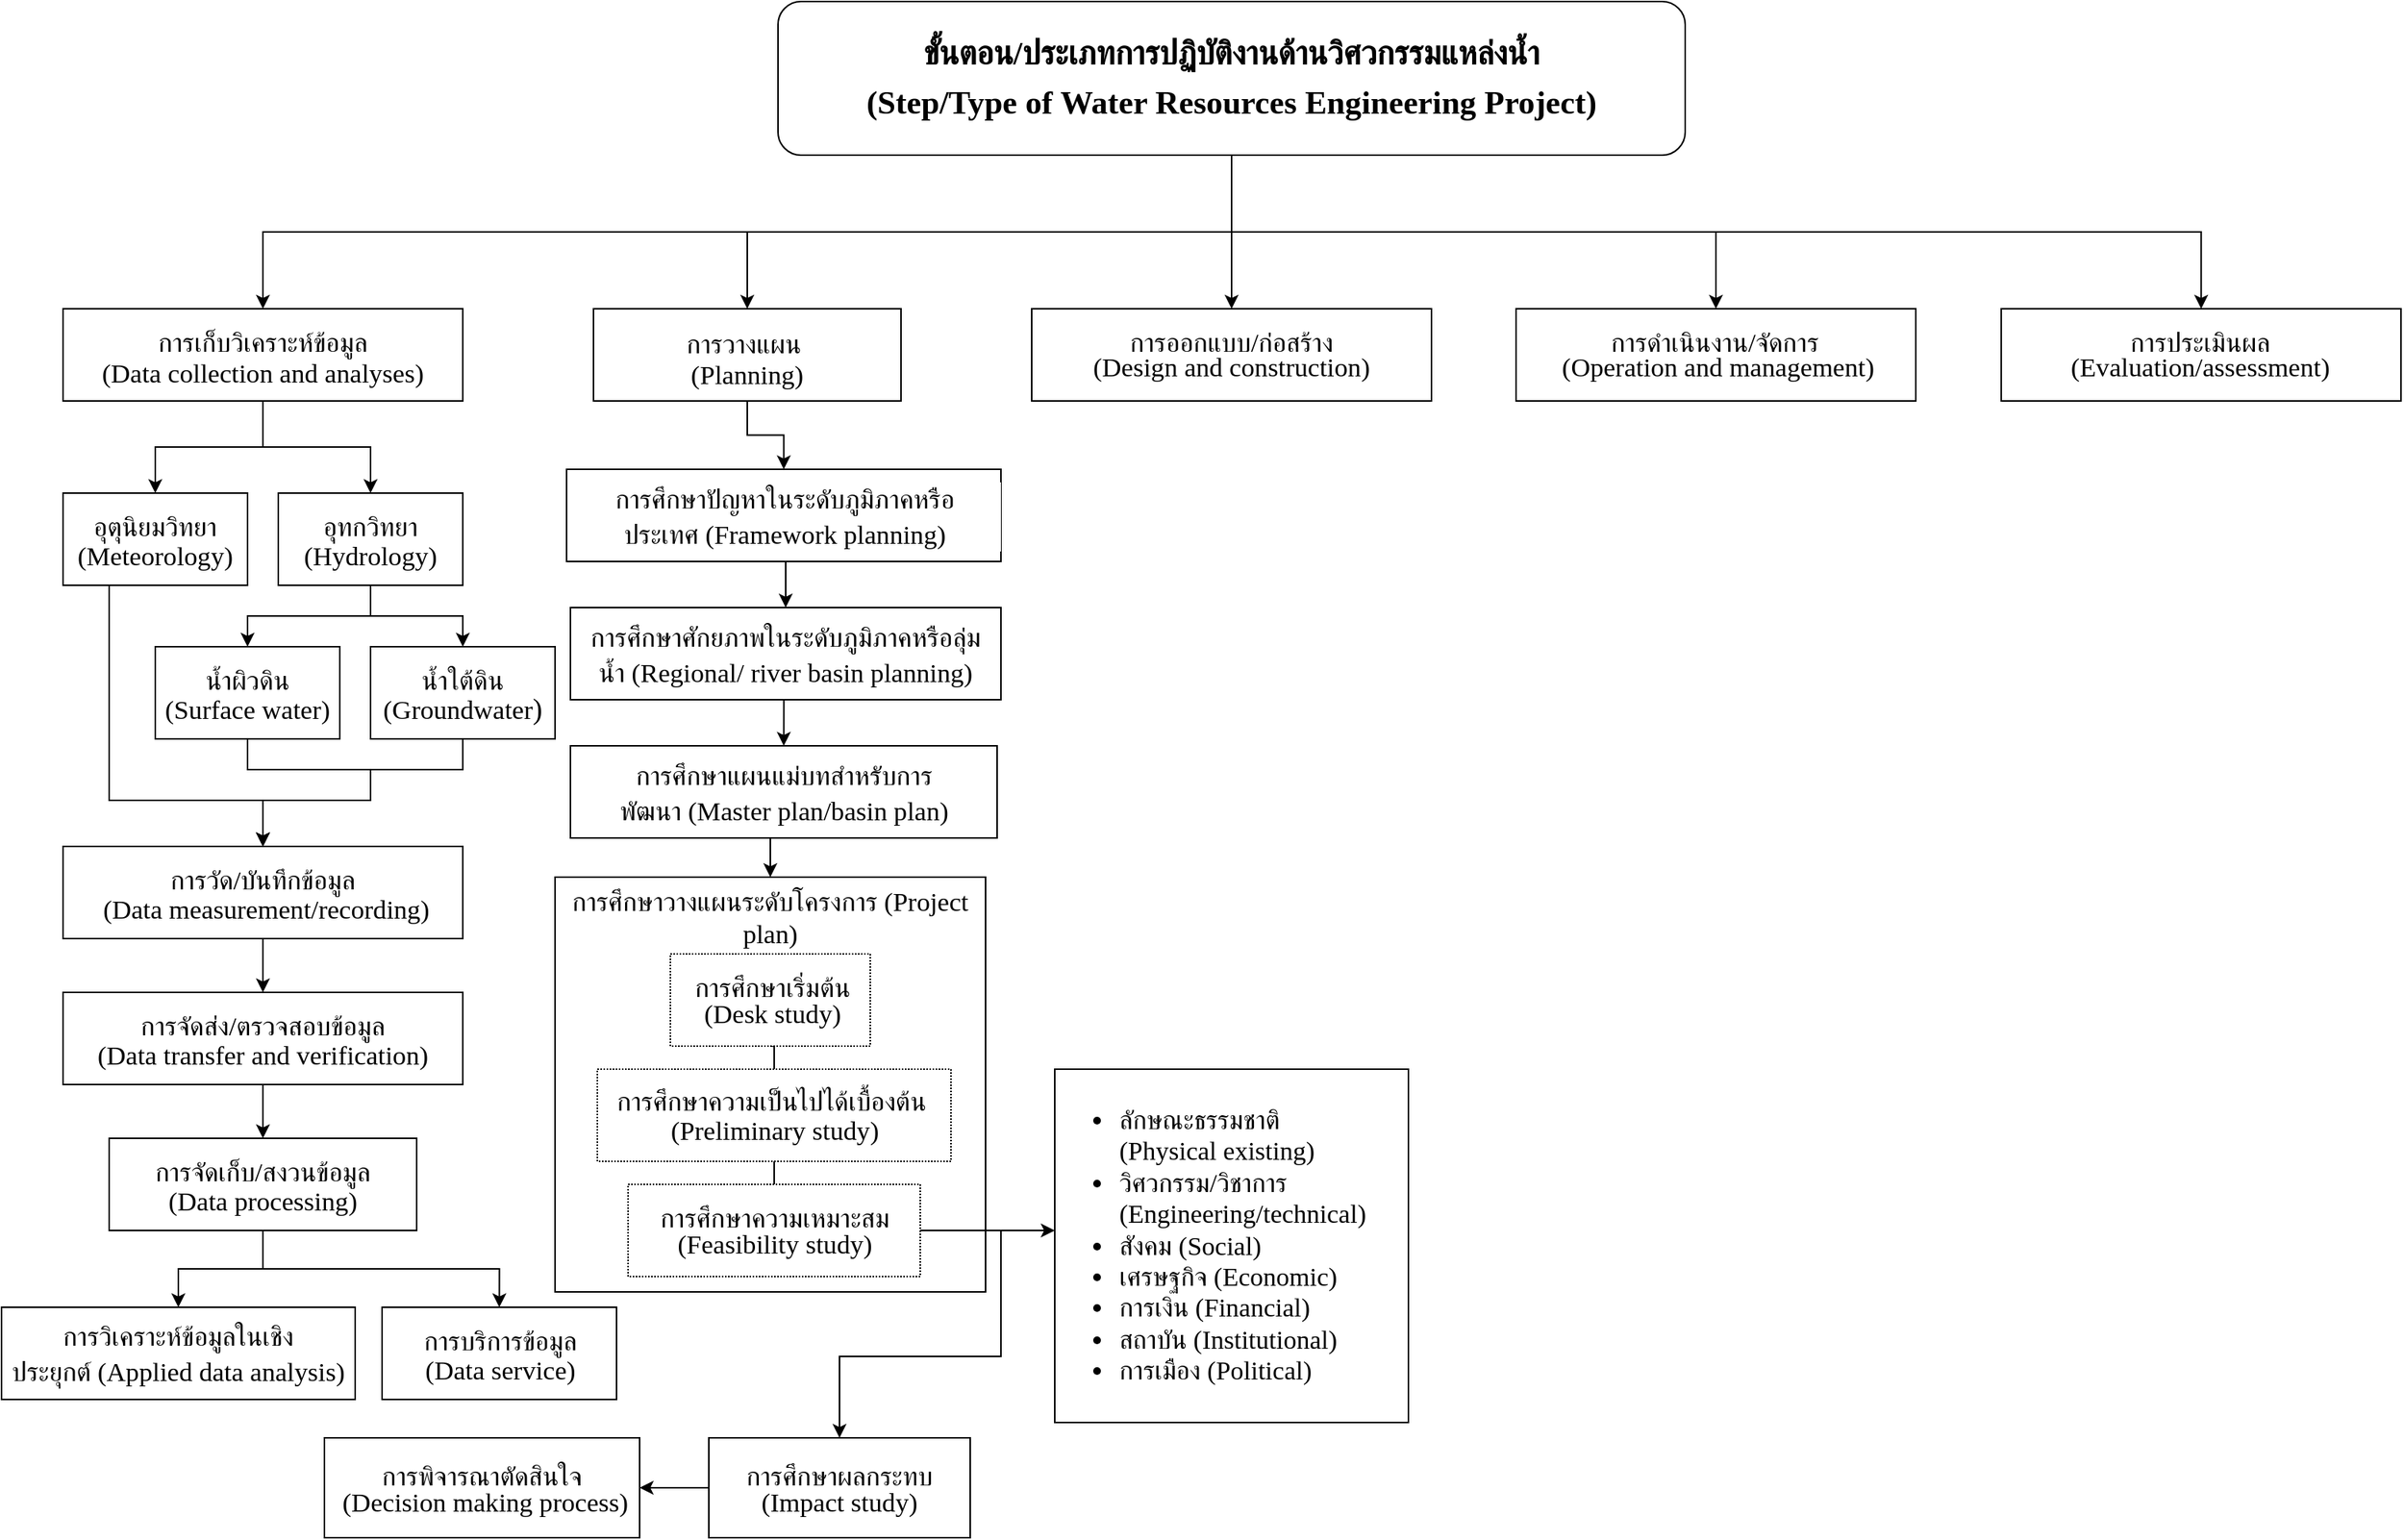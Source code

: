 <mxfile version="15.6.5" type="github">
  <diagram id="C5RBs43oDa-KdzZeNtuy" name="Page-1">
    <mxGraphModel dx="2178" dy="767" grid="1" gridSize="10" guides="1" tooltips="1" connect="1" arrows="1" fold="1" page="1" pageScale="1" pageWidth="827" pageHeight="1169" math="0" shadow="0">
      <root>
        <mxCell id="WIyWlLk6GJQsqaUBKTNV-0" />
        <mxCell id="WIyWlLk6GJQsqaUBKTNV-1" parent="WIyWlLk6GJQsqaUBKTNV-0" />
        <mxCell id="LF6EKqhV0Nr8-d3hsMDu-3" style="edgeStyle=orthogonalEdgeStyle;rounded=0;orthogonalLoop=1;jettySize=auto;html=1;exitX=0.5;exitY=1;exitDx=0;exitDy=0;entryX=0.5;entryY=0;entryDx=0;entryDy=0;fontFamily=Sarabun;fontSource=https%3A%2F%2Ffonts.googleapis.com%2Fcss%3Ffamily%3DSarabun;fontColor=default;strokeColor=default;labelBackgroundColor=default;" edge="1" parent="WIyWlLk6GJQsqaUBKTNV-1" source="WIyWlLk6GJQsqaUBKTNV-3" target="LF6EKqhV0Nr8-d3hsMDu-1">
          <mxGeometry relative="1" as="geometry" />
        </mxCell>
        <mxCell id="LF6EKqhV0Nr8-d3hsMDu-9" style="edgeStyle=orthogonalEdgeStyle;rounded=0;orthogonalLoop=1;jettySize=auto;html=1;exitX=0.5;exitY=1;exitDx=0;exitDy=0;entryX=0.5;entryY=0;entryDx=0;entryDy=0;labelBackgroundColor=default;fontFamily=Sarabun;fontSource=https%3A%2F%2Ffonts.googleapis.com%2Fcss%3Ffamily%3DSarabun;fontColor=default;strokeColor=default;" edge="1" parent="WIyWlLk6GJQsqaUBKTNV-1" source="WIyWlLk6GJQsqaUBKTNV-3" target="LF6EKqhV0Nr8-d3hsMDu-4">
          <mxGeometry relative="1" as="geometry" />
        </mxCell>
        <mxCell id="LF6EKqhV0Nr8-d3hsMDu-10" style="edgeStyle=orthogonalEdgeStyle;rounded=0;orthogonalLoop=1;jettySize=auto;html=1;exitX=0.5;exitY=1;exitDx=0;exitDy=0;labelBackgroundColor=default;fontFamily=Sarabun;fontSource=https%3A%2F%2Ffonts.googleapis.com%2Fcss%3Ffamily%3DSarabun;fontColor=default;strokeColor=default;" edge="1" parent="WIyWlLk6GJQsqaUBKTNV-1" source="WIyWlLk6GJQsqaUBKTNV-3" target="LF6EKqhV0Nr8-d3hsMDu-6">
          <mxGeometry relative="1" as="geometry" />
        </mxCell>
        <mxCell id="LF6EKqhV0Nr8-d3hsMDu-11" style="edgeStyle=orthogonalEdgeStyle;rounded=0;orthogonalLoop=1;jettySize=auto;html=1;exitX=0.5;exitY=1;exitDx=0;exitDy=0;entryX=0.5;entryY=0;entryDx=0;entryDy=0;labelBackgroundColor=default;fontFamily=Sarabun;fontSource=https%3A%2F%2Ffonts.googleapis.com%2Fcss%3Ffamily%3DSarabun;fontColor=default;strokeColor=default;" edge="1" parent="WIyWlLk6GJQsqaUBKTNV-1" source="WIyWlLk6GJQsqaUBKTNV-3" target="LF6EKqhV0Nr8-d3hsMDu-7">
          <mxGeometry relative="1" as="geometry" />
        </mxCell>
        <mxCell id="LF6EKqhV0Nr8-d3hsMDu-12" style="edgeStyle=orthogonalEdgeStyle;rounded=0;orthogonalLoop=1;jettySize=auto;html=1;exitX=0.5;exitY=1;exitDx=0;exitDy=0;labelBackgroundColor=default;fontFamily=Sarabun;fontSource=https%3A%2F%2Ffonts.googleapis.com%2Fcss%3Ffamily%3DSarabun;fontColor=default;strokeColor=default;" edge="1" parent="WIyWlLk6GJQsqaUBKTNV-1" source="WIyWlLk6GJQsqaUBKTNV-3" target="LF6EKqhV0Nr8-d3hsMDu-8">
          <mxGeometry relative="1" as="geometry" />
        </mxCell>
        <mxCell id="WIyWlLk6GJQsqaUBKTNV-3" value="&lt;p style=&quot;line-height: 1.5&quot;&gt;&lt;b&gt;&lt;font data-font-src=&quot;https://fonts.google.com/specimen/Sarabun?query=sarabun#standard-styles&quot;&gt;&lt;span lang=&quot;TH&quot; style=&quot;font-size: 16pt&quot;&gt;ขั้นตอน/ประเภทการปฏิบัติงานด้านวิศวกรรมแหล่งน้ำ&lt;/span&gt;&lt;span lang=&quot;EN-US&quot; style=&quot;font-size: 16pt&quot;&gt;&lt;br&gt;&lt;/span&gt;&lt;/font&gt;&lt;/b&gt;&lt;b&gt;&lt;font data-font-src=&quot;https://fonts.google.com/specimen/Sarabun?query=sarabun#standard-styles&quot;&gt;&lt;span lang=&quot;EN-US&quot; style=&quot;font-size: 16pt&quot;&gt;(Step/Type of Water Resources Engineering Project)&lt;/span&gt;&lt;/font&gt;&lt;/b&gt;&lt;/p&gt;&lt;span style=&quot;font-size: medium&quot;&gt;&lt;/span&gt;" style="rounded=1;whiteSpace=wrap;html=1;fontSize=12;glass=0;strokeWidth=1;shadow=0;fillColor=default;strokeColor=default;fontColor=default;fontFamily=Sarabun;fontSource=https%3A%2F%2Ffonts.googleapis.com%2Fcss%3Ffamily%3DSarabun;" parent="WIyWlLk6GJQsqaUBKTNV-1" vertex="1">
          <mxGeometry x="-295" y="40" width="590" height="100" as="geometry" />
        </mxCell>
        <mxCell id="LF6EKqhV0Nr8-d3hsMDu-22" style="edgeStyle=orthogonalEdgeStyle;rounded=0;orthogonalLoop=1;jettySize=auto;html=1;exitX=0.5;exitY=1;exitDx=0;exitDy=0;entryX=0.5;entryY=0;entryDx=0;entryDy=0;labelBackgroundColor=default;fontFamily=Sarabun;fontSource=https%3A%2F%2Ffonts.googleapis.com%2Fcss%3Ffamily%3DSarabun;fontColor=default;strokeColor=default;" edge="1" parent="WIyWlLk6GJQsqaUBKTNV-1" source="LF6EKqhV0Nr8-d3hsMDu-1" target="LF6EKqhV0Nr8-d3hsMDu-13">
          <mxGeometry relative="1" as="geometry" />
        </mxCell>
        <mxCell id="LF6EKqhV0Nr8-d3hsMDu-23" style="edgeStyle=orthogonalEdgeStyle;rounded=0;orthogonalLoop=1;jettySize=auto;html=1;exitX=0.5;exitY=1;exitDx=0;exitDy=0;entryX=0.5;entryY=0;entryDx=0;entryDy=0;labelBackgroundColor=default;fontFamily=Sarabun;fontSource=https%3A%2F%2Ffonts.googleapis.com%2Fcss%3Ffamily%3DSarabun;fontColor=default;strokeColor=default;" edge="1" parent="WIyWlLk6GJQsqaUBKTNV-1" source="LF6EKqhV0Nr8-d3hsMDu-1" target="LF6EKqhV0Nr8-d3hsMDu-21">
          <mxGeometry relative="1" as="geometry" />
        </mxCell>
        <mxCell id="LF6EKqhV0Nr8-d3hsMDu-1" value="&lt;p class=&quot;MsoNormal&quot; align=&quot;center&quot; style=&quot;margin: 0cm ; font-size: 14pt ; line-height: 1.3&quot;&gt;&lt;font face=&quot;Sarabun&quot; data-font-src=&quot;https://fonts.googleapis.com/css?family=Sarabun&quot;&gt;&lt;span&gt;&lt;span lang=&quot;TH&quot; style=&quot;font-size: 13pt&quot;&gt;การเก็บวิเคราะห์ข้อมูล&lt;/span&gt;&lt;/span&gt;&lt;span&gt;&lt;span lang=&quot;EN-US&quot; style=&quot;font-size: 13pt&quot;&gt;&lt;/span&gt;&lt;/span&gt;&lt;/font&gt;&lt;/p&gt;&lt;p class=&quot;MsoNormal&quot; align=&quot;center&quot; style=&quot;margin: 0cm ; font-size: 14pt ; line-height: 11pt&quot;&gt;&lt;span&gt;&lt;span lang=&quot;EN-US&quot; style=&quot;font-size: 13pt&quot;&gt;&lt;font face=&quot;Sarabun&quot; data-font-src=&quot;https://fonts.googleapis.com/css?family=Sarabun&quot;&gt;(Data collection and analyses)&lt;/font&gt;&lt;font face=&quot;Angsana New, serif&quot;&gt;&lt;/font&gt;&lt;/span&gt;&lt;/span&gt;&lt;/p&gt;" style="rounded=0;whiteSpace=wrap;html=1;fontFamily=TH Sarabun New;fontSource=https%3A%2F%2Ffonts.google.com%2Fspecimen%2FSarabun%3Fquery%3Dsarabun%23standard-styles;fontColor=default;strokeColor=default;fillColor=default;fontStyle=0;labelBackgroundColor=default;" vertex="1" parent="WIyWlLk6GJQsqaUBKTNV-1">
          <mxGeometry x="-760" y="240" width="260" height="60" as="geometry" />
        </mxCell>
        <mxCell id="LF6EKqhV0Nr8-d3hsMDu-43" style="edgeStyle=orthogonalEdgeStyle;rounded=0;orthogonalLoop=1;jettySize=auto;html=1;exitX=0.5;exitY=1;exitDx=0;exitDy=0;labelBackgroundColor=default;fontFamily=Sarabun;fontSource=https%3A%2F%2Ffonts.googleapis.com%2Fcss%3Ffamily%3DSarabun;fontSize=11;fontColor=default;strokeColor=default;" edge="1" parent="WIyWlLk6GJQsqaUBKTNV-1" source="LF6EKqhV0Nr8-d3hsMDu-4" target="LF6EKqhV0Nr8-d3hsMDu-40">
          <mxGeometry relative="1" as="geometry" />
        </mxCell>
        <mxCell id="LF6EKqhV0Nr8-d3hsMDu-4" value="&lt;p class=&quot;MsoNormal&quot; align=&quot;center&quot; style=&quot;margin: 0cm ; font-size: 14pt ; line-height: 1.4&quot;&gt;&lt;span&gt;&lt;span lang=&quot;TH&quot; style=&quot;font-size: 13pt&quot;&gt;การวางแผน&amp;nbsp;&lt;/span&gt;&lt;/span&gt;&lt;span&gt;&lt;span lang=&quot;EN-US&quot; style=&quot;font-size: 13pt&quot;&gt;&lt;/span&gt;&lt;/span&gt;&lt;/p&gt;&lt;p class=&quot;MsoNormal&quot; align=&quot;center&quot; style=&quot;margin: 0cm ; font-size: 14pt ; line-height: 11pt&quot;&gt;&lt;span&gt;&lt;span lang=&quot;EN-US&quot; style=&quot;font-size: 13pt&quot;&gt;(Planning)&lt;/span&gt;&lt;/span&gt;&lt;/p&gt;" style="rounded=0;whiteSpace=wrap;html=1;fontFamily=Sarabun;fontSource=https%3A%2F%2Ffonts.googleapis.com%2Fcss%3Ffamily%3DSarabun;fontColor=default;strokeColor=default;fillColor=default;fontStyle=0;labelBackgroundColor=default;" vertex="1" parent="WIyWlLk6GJQsqaUBKTNV-1">
          <mxGeometry x="-415" y="240" width="200" height="60" as="geometry" />
        </mxCell>
        <mxCell id="LF6EKqhV0Nr8-d3hsMDu-6" value="&lt;p class=&quot;MsoNormal&quot; align=&quot;center&quot; style=&quot;margin: 0cm; font-size: 14pt; line-height: 11pt;&quot;&gt;&lt;span&gt;&lt;span lang=&quot;TH&quot; style=&quot;font-size: 13pt;&quot;&gt;การออกแบบ/ก่อสร้าง&lt;/span&gt;&lt;/span&gt;&lt;span&gt;&lt;span lang=&quot;EN-US&quot; style=&quot;font-size: 13pt;&quot;&gt;&lt;/span&gt;&lt;/span&gt;&lt;/p&gt;&lt;p class=&quot;MsoNormal&quot; align=&quot;center&quot; style=&quot;margin: 0cm; font-size: 14pt; line-height: 11pt;&quot;&gt;&lt;span&gt;&lt;span lang=&quot;EN-US&quot; style=&quot;font-size: 13pt;&quot;&gt;(Design and construction)&lt;/span&gt;&lt;/span&gt;&lt;span&gt;&lt;span lang=&quot;EN-US&quot; style=&quot;font-size: 13pt&quot;&gt;&lt;/span&gt;&lt;/span&gt;&lt;/p&gt;" style="rounded=0;whiteSpace=wrap;html=1;fontFamily=Sarabun;fontSource=https%3A%2F%2Ffonts.googleapis.com%2Fcss%3Ffamily%3DSarabun;fontColor=default;strokeColor=default;fillColor=default;fontStyle=0;labelBackgroundColor=default;" vertex="1" parent="WIyWlLk6GJQsqaUBKTNV-1">
          <mxGeometry x="-130" y="240" width="260" height="60" as="geometry" />
        </mxCell>
        <mxCell id="LF6EKqhV0Nr8-d3hsMDu-7" value="&lt;p class=&quot;MsoNormal&quot; align=&quot;center&quot; style=&quot;margin: 0cm -9.3pt 0.0pt -7.1pt ; font-size: 14pt ; line-height: 11pt&quot;&gt;&lt;span&gt;&lt;span lang=&quot;TH&quot; style=&quot;font-size: 13pt&quot;&gt;การดำเนินงาน/จัดการ&amp;nbsp;&lt;/span&gt;&lt;/span&gt;&lt;/p&gt;&lt;p class=&quot;MsoNormal&quot; align=&quot;center&quot; style=&quot;margin: 0cm -9.3pt 0.0pt -7.1pt ; font-size: 14pt ; line-height: 11pt&quot;&gt;&lt;span&gt;&lt;span lang=&quot;EN-US&quot; style=&quot;font-size: 13pt&quot;&gt;(Operation and&lt;/span&gt;&lt;/span&gt;&lt;span&gt;&lt;span lang=&quot;EN-US&quot; style=&quot;font-size: 13pt&quot;&gt;&amp;nbsp;&lt;/span&gt;&lt;/span&gt;&lt;span&gt;&lt;span lang=&quot;EN-US&quot; style=&quot;font-size: 13pt&quot;&gt;management)&lt;/span&gt;&lt;/span&gt;&lt;/p&gt;" style="rounded=0;whiteSpace=wrap;html=1;fontFamily=Sarabun;fontSource=https%3A%2F%2Ffonts.googleapis.com%2Fcss%3Ffamily%3DSarabun;fontColor=default;strokeColor=default;fillColor=default;fontStyle=0;labelBackgroundColor=default;" vertex="1" parent="WIyWlLk6GJQsqaUBKTNV-1">
          <mxGeometry x="185" y="240" width="260" height="60" as="geometry" />
        </mxCell>
        <mxCell id="LF6EKqhV0Nr8-d3hsMDu-8" value="&lt;p class=&quot;MsoNormal&quot; align=&quot;center&quot; style=&quot;margin: 0cm -5.65pt 0.0pt -7.1pt ; font-size: 14pt ; line-height: 11pt&quot;&gt;&lt;span&gt;&lt;span lang=&quot;TH&quot; style=&quot;font-size: 13pt&quot;&gt;การประเมินผล&lt;/span&gt;&lt;/span&gt;&lt;/p&gt;&lt;p class=&quot;MsoNormal&quot; align=&quot;center&quot; style=&quot;margin: 0cm -5.65pt 0.0pt -7.1pt ; font-size: 14pt ; line-height: 11pt&quot;&gt;&lt;span&gt;&lt;span lang=&quot;EN-US&quot; style=&quot;font-size: 13pt&quot;&gt;(Evaluation/assessment)&lt;/span&gt;&lt;/span&gt;&lt;/p&gt;" style="rounded=0;whiteSpace=wrap;html=1;fontFamily=Sarabun;fontSource=https%3A%2F%2Ffonts.googleapis.com%2Fcss%3Ffamily%3DSarabun;fontColor=default;strokeColor=default;fillColor=default;fontStyle=0;labelBackgroundColor=default;" vertex="1" parent="WIyWlLk6GJQsqaUBKTNV-1">
          <mxGeometry x="500.56" y="240" width="260" height="60" as="geometry" />
        </mxCell>
        <mxCell id="LF6EKqhV0Nr8-d3hsMDu-29" style="edgeStyle=orthogonalEdgeStyle;rounded=0;orthogonalLoop=1;jettySize=auto;html=1;exitX=0.5;exitY=1;exitDx=0;exitDy=0;entryX=0.5;entryY=0;entryDx=0;entryDy=0;labelBackgroundColor=default;fontFamily=Sarabun;fontSource=https%3A%2F%2Ffonts.googleapis.com%2Fcss%3Ffamily%3DSarabun;fontColor=default;strokeColor=default;" edge="1" parent="WIyWlLk6GJQsqaUBKTNV-1" source="LF6EKqhV0Nr8-d3hsMDu-13" target="LF6EKqhV0Nr8-d3hsMDu-18">
          <mxGeometry relative="1" as="geometry">
            <Array as="points">
              <mxPoint x="-730" y="420" />
              <mxPoint x="-730" y="560" />
              <mxPoint x="-630" y="560" />
            </Array>
          </mxGeometry>
        </mxCell>
        <mxCell id="LF6EKqhV0Nr8-d3hsMDu-13" value="&lt;p class=&quot;MsoNormal&quot; align=&quot;center&quot; style=&quot;margin: 0cm ; font-size: 14pt ; font-style: normal ; letter-spacing: normal ; text-indent: 0px ; text-transform: none ; word-spacing: 0px ; text-decoration: none ; text-align: center ; line-height: 1.2&quot;&gt;&lt;span lang=&quot;TH&quot; style=&quot;font-size: 13pt&quot;&gt;อุตุนิยมวิทยา&lt;/span&gt;&lt;/p&gt;&lt;p class=&quot;MsoNormal&quot; align=&quot;center&quot; style=&quot;margin: 0cm ; font-size: 14pt ; font-style: normal ; letter-spacing: normal ; text-indent: 0px ; text-transform: none ; word-spacing: 0px ; text-decoration: none ; text-align: center ; line-height: 11pt&quot;&gt;&lt;span lang=&quot;EN-US&quot; style=&quot;font-size: 13pt&quot;&gt;(Meteorology)&lt;/span&gt;&lt;/p&gt;" style="rounded=0;html=1;labelBackgroundColor=default;fontFamily=Sarabun;fontSource=https%3A%2F%2Ffonts.googleapis.com%2Fcss%3Ffamily%3DSarabun;fontColor=default;strokeColor=default;fillColor=default;fontStyle=0;whiteSpace=wrap;" vertex="1" parent="WIyWlLk6GJQsqaUBKTNV-1">
          <mxGeometry x="-760" y="360" width="120" height="60" as="geometry" />
        </mxCell>
        <mxCell id="LF6EKqhV0Nr8-d3hsMDu-14" value="&lt;p class=&quot;MsoNormal&quot; align=&quot;center&quot; style=&quot;margin: 0cm ; font-size: 14pt ; line-height: 1.2&quot;&gt;&lt;span lang=&quot;TH&quot; style=&quot;font-size: 13pt&quot;&gt;การบริการข้อมูล&lt;/span&gt;&lt;span lang=&quot;EN-US&quot; style=&quot;font-size: 13pt&quot;&gt;&lt;/span&gt;&lt;/p&gt;&lt;p class=&quot;MsoNormal&quot; align=&quot;center&quot; style=&quot;margin: 0cm ; font-size: 14pt ; line-height: 12pt&quot;&gt;&lt;span lang=&quot;TH&quot; style=&quot;font-size: 13pt&quot;&gt;(Data service)&lt;/span&gt;&lt;/p&gt;" style="rounded=0;whiteSpace=wrap;html=1;labelBackgroundColor=default;fontFamily=Sarabun;fontSource=https%3A%2F%2Ffonts.googleapis.com%2Fcss%3Ffamily%3DSarabun;fontColor=default;strokeColor=default;fillColor=default;fontStyle=0" vertex="1" parent="WIyWlLk6GJQsqaUBKTNV-1">
          <mxGeometry x="-552.5" y="890" width="152.5" height="60" as="geometry" />
        </mxCell>
        <mxCell id="LF6EKqhV0Nr8-d3hsMDu-15" value="&lt;p class=&quot;MsoNormal&quot; align=&quot;center&quot; style=&quot;margin: 0cm ; font-size: 14pt ; line-height: 1.2&quot;&gt;&lt;span lang=&quot;TH&quot; style=&quot;font-size: 13pt&quot;&gt;การวิเคราะห์ข้อมูลในเชิงประยุกต์&amp;nbsp;&lt;/span&gt;&lt;span style=&quot;font-size: 13pt&quot;&gt;(Applied data analysis)&lt;/span&gt;&lt;/p&gt;" style="rounded=0;whiteSpace=wrap;html=1;labelBackgroundColor=default;fontFamily=Sarabun;fontSource=https%3A%2F%2Ffonts.googleapis.com%2Fcss%3Ffamily%3DSarabun;fontColor=default;strokeColor=default;fillColor=default;fontStyle=0;spacing=2;" vertex="1" parent="WIyWlLk6GJQsqaUBKTNV-1">
          <mxGeometry x="-800" y="890" width="230" height="60" as="geometry" />
        </mxCell>
        <mxCell id="LF6EKqhV0Nr8-d3hsMDu-33" style="edgeStyle=orthogonalEdgeStyle;rounded=0;orthogonalLoop=1;jettySize=auto;html=1;exitX=0.5;exitY=1;exitDx=0;exitDy=0;entryX=0.5;entryY=0;entryDx=0;entryDy=0;labelBackgroundColor=default;fontFamily=Sarabun;fontSource=https%3A%2F%2Ffonts.googleapis.com%2Fcss%3Ffamily%3DSarabun;fontColor=default;strokeColor=default;" edge="1" parent="WIyWlLk6GJQsqaUBKTNV-1" source="LF6EKqhV0Nr8-d3hsMDu-16" target="LF6EKqhV0Nr8-d3hsMDu-15">
          <mxGeometry relative="1" as="geometry" />
        </mxCell>
        <mxCell id="LF6EKqhV0Nr8-d3hsMDu-34" style="edgeStyle=orthogonalEdgeStyle;rounded=0;orthogonalLoop=1;jettySize=auto;html=1;exitX=0.5;exitY=1;exitDx=0;exitDy=0;entryX=0.5;entryY=0;entryDx=0;entryDy=0;labelBackgroundColor=default;fontFamily=Sarabun;fontSource=https%3A%2F%2Ffonts.googleapis.com%2Fcss%3Ffamily%3DSarabun;fontColor=default;strokeColor=default;" edge="1" parent="WIyWlLk6GJQsqaUBKTNV-1" source="LF6EKqhV0Nr8-d3hsMDu-16" target="LF6EKqhV0Nr8-d3hsMDu-14">
          <mxGeometry relative="1" as="geometry" />
        </mxCell>
        <mxCell id="LF6EKqhV0Nr8-d3hsMDu-16" value="&lt;p class=&quot;MsoNormal&quot; align=&quot;center&quot; style=&quot;margin: 0cm ; font-size: 14pt ; line-height: 1.2&quot;&gt;&lt;span lang=&quot;TH&quot; style=&quot;font-size: 13pt&quot;&gt;การจัดเก็บ/สงวนข้อมูล&lt;/span&gt;&lt;/p&gt;&lt;p class=&quot;MsoNormal&quot; align=&quot;center&quot; style=&quot;margin: 0cm ; font-size: 14pt ; line-height: 12pt&quot;&gt;&lt;span lang=&quot;EN-US&quot; style=&quot;font-size: 13pt&quot;&gt;(Data processing)&lt;/span&gt;&lt;/p&gt;" style="rounded=0;whiteSpace=wrap;html=1;labelBackgroundColor=default;fontFamily=Sarabun;fontSource=https%3A%2F%2Ffonts.googleapis.com%2Fcss%3Ffamily%3DSarabun;fontColor=default;strokeColor=default;fillColor=default;fontStyle=0" vertex="1" parent="WIyWlLk6GJQsqaUBKTNV-1">
          <mxGeometry x="-730" y="780" width="200" height="60" as="geometry" />
        </mxCell>
        <mxCell id="LF6EKqhV0Nr8-d3hsMDu-32" style="edgeStyle=orthogonalEdgeStyle;rounded=0;orthogonalLoop=1;jettySize=auto;html=1;exitX=0.5;exitY=1;exitDx=0;exitDy=0;entryX=0.5;entryY=0;entryDx=0;entryDy=0;labelBackgroundColor=default;fontFamily=Sarabun;fontSource=https%3A%2F%2Ffonts.googleapis.com%2Fcss%3Ffamily%3DSarabun;fontColor=default;strokeColor=default;" edge="1" parent="WIyWlLk6GJQsqaUBKTNV-1" source="LF6EKqhV0Nr8-d3hsMDu-17" target="LF6EKqhV0Nr8-d3hsMDu-16">
          <mxGeometry relative="1" as="geometry" />
        </mxCell>
        <mxCell id="LF6EKqhV0Nr8-d3hsMDu-17" value="&lt;p class=&quot;MsoNormal&quot; align=&quot;center&quot; style=&quot;margin: 0cm ; font-size: 14pt ; line-height: 1.2&quot;&gt;&lt;span lang=&quot;TH&quot; style=&quot;font-size: 13pt&quot;&gt;การจัดส่ง/ตรวจสอบข้อมูล&lt;/span&gt;&lt;/p&gt;&lt;p class=&quot;MsoNormal&quot; align=&quot;center&quot; style=&quot;margin: 0cm ; font-size: 14pt ; line-height: 12pt&quot;&gt;&lt;span lang=&quot;EN-US&quot; style=&quot;font-size: 13pt&quot;&gt;(Data transfer and verification)&lt;/span&gt;&lt;/p&gt;" style="rounded=0;whiteSpace=wrap;html=1;labelBackgroundColor=default;fontFamily=Sarabun;fontSource=https%3A%2F%2Ffonts.googleapis.com%2Fcss%3Ffamily%3DSarabun;fontColor=default;strokeColor=default;fillColor=default;fontStyle=0" vertex="1" parent="WIyWlLk6GJQsqaUBKTNV-1">
          <mxGeometry x="-760" y="685" width="260" height="60" as="geometry" />
        </mxCell>
        <mxCell id="LF6EKqhV0Nr8-d3hsMDu-31" style="edgeStyle=orthogonalEdgeStyle;rounded=0;orthogonalLoop=1;jettySize=auto;html=1;exitX=0.5;exitY=1;exitDx=0;exitDy=0;labelBackgroundColor=default;fontFamily=Sarabun;fontSource=https%3A%2F%2Ffonts.googleapis.com%2Fcss%3Ffamily%3DSarabun;fontColor=default;strokeColor=default;" edge="1" parent="WIyWlLk6GJQsqaUBKTNV-1" source="LF6EKqhV0Nr8-d3hsMDu-18" target="LF6EKqhV0Nr8-d3hsMDu-17">
          <mxGeometry relative="1" as="geometry" />
        </mxCell>
        <mxCell id="LF6EKqhV0Nr8-d3hsMDu-18" value="&lt;p class=&quot;MsoNormal&quot; align=&quot;center&quot; style=&quot;margin: 0cm ; font-size: 14pt ; line-height: 1.2&quot;&gt;&lt;span lang=&quot;TH&quot; style=&quot;font-size: 13pt&quot;&gt;การวัด/บันทึกข้อมูล&lt;/span&gt;&lt;/p&gt;&lt;p class=&quot;MsoNormal&quot; align=&quot;center&quot; style=&quot;margin: 0cm ; font-size: 14pt ; line-height: 12pt&quot;&gt;&lt;span lang=&quot;EN-US&quot; style=&quot;font-size: 13pt&quot;&gt;&amp;nbsp;(Data measurement/recording)&lt;/span&gt;&lt;/p&gt;" style="rounded=0;whiteSpace=wrap;html=1;labelBackgroundColor=default;fontFamily=Sarabun;fontSource=https%3A%2F%2Ffonts.googleapis.com%2Fcss%3Ffamily%3DSarabun;fontColor=default;strokeColor=default;fillColor=default;fontStyle=0" vertex="1" parent="WIyWlLk6GJQsqaUBKTNV-1">
          <mxGeometry x="-760" y="590" width="260" height="60" as="geometry" />
        </mxCell>
        <mxCell id="LF6EKqhV0Nr8-d3hsMDu-30" style="edgeStyle=orthogonalEdgeStyle;rounded=0;orthogonalLoop=1;jettySize=auto;html=1;exitX=0.5;exitY=1;exitDx=0;exitDy=0;entryX=0.5;entryY=0;entryDx=0;entryDy=0;labelBackgroundColor=default;fontFamily=Sarabun;fontSource=https%3A%2F%2Ffonts.googleapis.com%2Fcss%3Ffamily%3DSarabun;fontColor=default;strokeColor=default;" edge="1" parent="WIyWlLk6GJQsqaUBKTNV-1" source="LF6EKqhV0Nr8-d3hsMDu-19" target="LF6EKqhV0Nr8-d3hsMDu-18">
          <mxGeometry relative="1" as="geometry">
            <Array as="points">
              <mxPoint x="-500" y="540" />
              <mxPoint x="-560" y="540" />
              <mxPoint x="-560" y="560" />
              <mxPoint x="-630" y="560" />
            </Array>
          </mxGeometry>
        </mxCell>
        <mxCell id="LF6EKqhV0Nr8-d3hsMDu-19" value="&lt;p class=&quot;MsoNormal&quot; align=&quot;center&quot; style=&quot;margin: 0cm ; font-size: 14pt ; line-height: 1.2&quot;&gt;&lt;span lang=&quot;TH&quot; style=&quot;font-size: 13pt&quot;&gt;น้ำใต้ดิน&lt;/span&gt;&lt;/p&gt;&lt;p class=&quot;MsoNormal&quot; align=&quot;center&quot; style=&quot;margin: 0cm ; font-size: 14pt ; line-height: 12pt&quot;&gt;&lt;span lang=&quot;EN-US&quot; style=&quot;font-size: 13pt&quot;&gt;(Groundwater&lt;/span&gt;&lt;span lang=&quot;EN-US&quot;&gt;)&lt;/span&gt;&lt;/p&gt;" style="rounded=0;whiteSpace=wrap;html=1;labelBackgroundColor=default;fontFamily=Sarabun;fontSource=https%3A%2F%2Ffonts.googleapis.com%2Fcss%3Ffamily%3DSarabun;fontColor=default;strokeColor=default;fillColor=default;fontStyle=0" vertex="1" parent="WIyWlLk6GJQsqaUBKTNV-1">
          <mxGeometry x="-560" y="460" width="120" height="60" as="geometry" />
        </mxCell>
        <mxCell id="LF6EKqhV0Nr8-d3hsMDu-26" style="edgeStyle=orthogonalEdgeStyle;rounded=0;orthogonalLoop=1;jettySize=auto;html=1;exitX=0.5;exitY=1;exitDx=0;exitDy=0;entryX=0.5;entryY=0;entryDx=0;entryDy=0;labelBackgroundColor=default;fontFamily=Sarabun;fontSource=https%3A%2F%2Ffonts.googleapis.com%2Fcss%3Ffamily%3DSarabun;fontColor=default;strokeColor=default;" edge="1" parent="WIyWlLk6GJQsqaUBKTNV-1" source="LF6EKqhV0Nr8-d3hsMDu-20" target="LF6EKqhV0Nr8-d3hsMDu-18">
          <mxGeometry relative="1" as="geometry">
            <Array as="points">
              <mxPoint x="-640" y="540" />
              <mxPoint x="-560" y="540" />
              <mxPoint x="-560" y="560" />
              <mxPoint x="-630" y="560" />
            </Array>
          </mxGeometry>
        </mxCell>
        <mxCell id="LF6EKqhV0Nr8-d3hsMDu-20" value="&lt;p class=&quot;MsoNormal&quot; align=&quot;center&quot; style=&quot;margin: 0cm ; font-size: 14pt ; line-height: 1.2&quot;&gt;&lt;span lang=&quot;TH&quot; style=&quot;font-size: 13pt&quot;&gt;น้ำผิวดิน&lt;/span&gt;&lt;/p&gt;&lt;p class=&quot;MsoNormal&quot; align=&quot;center&quot; style=&quot;margin: 0cm ; font-size: 14pt ; line-height: 12pt&quot;&gt;&lt;span lang=&quot;TH&quot; style=&quot;font-size: 13pt&quot;&gt;(&lt;/span&gt;&lt;span lang=&quot;EN-US&quot; style=&quot;font-size: 13pt&quot;&gt;Surface water)&lt;/span&gt;&lt;/p&gt;" style="rounded=0;whiteSpace=wrap;html=1;labelBackgroundColor=default;fontFamily=Sarabun;fontSource=https%3A%2F%2Ffonts.googleapis.com%2Fcss%3Ffamily%3DSarabun;fontColor=default;strokeColor=default;fillColor=default;fontStyle=0" vertex="1" parent="WIyWlLk6GJQsqaUBKTNV-1">
          <mxGeometry x="-700" y="460" width="120" height="60" as="geometry" />
        </mxCell>
        <mxCell id="LF6EKqhV0Nr8-d3hsMDu-24" style="edgeStyle=orthogonalEdgeStyle;rounded=0;orthogonalLoop=1;jettySize=auto;html=1;exitX=0.5;exitY=1;exitDx=0;exitDy=0;entryX=0.5;entryY=0;entryDx=0;entryDy=0;labelBackgroundColor=default;fontFamily=Sarabun;fontSource=https%3A%2F%2Ffonts.googleapis.com%2Fcss%3Ffamily%3DSarabun;fontColor=default;strokeColor=default;" edge="1" parent="WIyWlLk6GJQsqaUBKTNV-1" source="LF6EKqhV0Nr8-d3hsMDu-21" target="LF6EKqhV0Nr8-d3hsMDu-19">
          <mxGeometry relative="1" as="geometry" />
        </mxCell>
        <mxCell id="LF6EKqhV0Nr8-d3hsMDu-25" style="edgeStyle=orthogonalEdgeStyle;rounded=0;orthogonalLoop=1;jettySize=auto;html=1;exitX=0.5;exitY=1;exitDx=0;exitDy=0;entryX=0.5;entryY=0;entryDx=0;entryDy=0;labelBackgroundColor=default;fontFamily=Sarabun;fontSource=https%3A%2F%2Ffonts.googleapis.com%2Fcss%3Ffamily%3DSarabun;fontColor=default;strokeColor=default;" edge="1" parent="WIyWlLk6GJQsqaUBKTNV-1" source="LF6EKqhV0Nr8-d3hsMDu-21" target="LF6EKqhV0Nr8-d3hsMDu-20">
          <mxGeometry relative="1" as="geometry" />
        </mxCell>
        <mxCell id="LF6EKqhV0Nr8-d3hsMDu-21" value="&lt;p class=&quot;MsoNormal&quot; align=&quot;center&quot; style=&quot;margin: 0cm ; font-size: 14pt ; line-height: 1.2&quot;&gt;&lt;span lang=&quot;TH&quot; style=&quot;font-size: 13pt&quot;&gt;อุทกวิทยา&lt;/span&gt;&lt;/p&gt;&lt;p class=&quot;MsoNormal&quot; align=&quot;center&quot; style=&quot;margin: 0cm ; font-size: 14pt ; line-height: 11pt&quot;&gt;&lt;span lang=&quot;EN-US&quot; style=&quot;font-size: 13pt&quot;&gt;(Hydrology)&lt;/span&gt;&lt;/p&gt;" style="rounded=0;whiteSpace=wrap;html=1;labelBackgroundColor=default;fontFamily=Sarabun;fontSource=https%3A%2F%2Ffonts.googleapis.com%2Fcss%3Ffamily%3DSarabun;fontColor=default;strokeColor=default;fillColor=default;fontStyle=0" vertex="1" parent="WIyWlLk6GJQsqaUBKTNV-1">
          <mxGeometry x="-620" y="360" width="120" height="60" as="geometry" />
        </mxCell>
        <mxCell id="LF6EKqhV0Nr8-d3hsMDu-37" value="&lt;span lang=&quot;TH&quot; style=&quot;font-size: 13pt;&quot;&gt;การศึกษาวางแผนระดับโครงการ&amp;nbsp;&lt;/span&gt;&lt;span lang=&quot;EN-US&quot; style=&quot;font-size: 13pt;&quot;&gt;(Project plan)&lt;/span&gt;&lt;span style=&quot;font-size: medium&quot;&gt;&lt;/span&gt;" style="rounded=0;whiteSpace=wrap;html=1;labelBackgroundColor=default;fontFamily=Sarabun;fontSource=https%3A%2F%2Ffonts.googleapis.com%2Fcss%3Ffamily%3DSarabun;fontColor=default;strokeColor=default;fillColor=default;fontStyle=0;verticalAlign=top;" vertex="1" parent="WIyWlLk6GJQsqaUBKTNV-1">
          <mxGeometry x="-440" y="610" width="280" height="270" as="geometry" />
        </mxCell>
        <mxCell id="LF6EKqhV0Nr8-d3hsMDu-46" style="edgeStyle=orthogonalEdgeStyle;rounded=0;orthogonalLoop=1;jettySize=auto;html=1;exitX=0.5;exitY=1;exitDx=0;exitDy=0;entryX=0.5;entryY=0;entryDx=0;entryDy=0;labelBackgroundColor=default;fontFamily=Sarabun;fontSource=https%3A%2F%2Ffonts.googleapis.com%2Fcss%3Ffamily%3DSarabun;fontSize=11;fontColor=default;strokeColor=default;" edge="1" parent="WIyWlLk6GJQsqaUBKTNV-1" source="LF6EKqhV0Nr8-d3hsMDu-38" target="LF6EKqhV0Nr8-d3hsMDu-37">
          <mxGeometry relative="1" as="geometry" />
        </mxCell>
        <mxCell id="LF6EKqhV0Nr8-d3hsMDu-38" value="&lt;p class=&quot;MsoNormal&quot; align=&quot;center&quot; style=&quot;margin: 0cm ; font-size: 14pt ; line-height: 1.2&quot;&gt;&lt;span lang=&quot;TH&quot; style=&quot;font-size: 13pt&quot;&gt;การศึกษาแผนแม่บทสำหรับการพัฒนา&lt;/span&gt;&lt;span lang=&quot;EN-US&quot; style=&quot;font-size: 13pt&quot;&gt;&amp;nbsp;(Master plan/basin plan)&lt;/span&gt;&lt;/p&gt;" style="rounded=0;whiteSpace=wrap;html=1;labelBackgroundColor=default;fontFamily=Sarabun;fontSource=https%3A%2F%2Ffonts.googleapis.com%2Fcss%3Ffamily%3DSarabun;fontColor=default;strokeColor=default;fillColor=default;fontStyle=0" vertex="1" parent="WIyWlLk6GJQsqaUBKTNV-1">
          <mxGeometry x="-430" y="524.5" width="277.5" height="60" as="geometry" />
        </mxCell>
        <mxCell id="LF6EKqhV0Nr8-d3hsMDu-45" style="edgeStyle=orthogonalEdgeStyle;rounded=0;orthogonalLoop=1;jettySize=auto;html=1;exitX=0.5;exitY=1;exitDx=0;exitDy=0;entryX=0.5;entryY=0;entryDx=0;entryDy=0;labelBackgroundColor=default;fontFamily=Sarabun;fontSource=https%3A%2F%2Ffonts.googleapis.com%2Fcss%3Ffamily%3DSarabun;fontSize=11;fontColor=default;strokeColor=default;" edge="1" parent="WIyWlLk6GJQsqaUBKTNV-1" source="LF6EKqhV0Nr8-d3hsMDu-39" target="LF6EKqhV0Nr8-d3hsMDu-38">
          <mxGeometry relative="1" as="geometry" />
        </mxCell>
        <mxCell id="LF6EKqhV0Nr8-d3hsMDu-39" value="&lt;p class=&quot;MsoNormal&quot; align=&quot;center&quot; style=&quot;margin: 0cm ; font-size: 14pt ; line-height: 1.2&quot;&gt;&lt;span lang=&quot;TH&quot; style=&quot;font-size: 13pt&quot;&gt;การศึกษาศักยภาพในระดับภูมิภาคหรือลุ่มน้ำ&lt;/span&gt;&lt;span lang=&quot;EN-US&quot; style=&quot;font-size: 13pt&quot;&gt;&amp;nbsp;(Regional/ river basin planning)&lt;/span&gt;&lt;/p&gt;" style="rounded=0;whiteSpace=wrap;html=1;labelBackgroundColor=default;fontFamily=Sarabun;fontSource=https%3A%2F%2Ffonts.googleapis.com%2Fcss%3Ffamily%3DSarabun;fontColor=default;strokeColor=default;fillColor=default;fontStyle=0" vertex="1" parent="WIyWlLk6GJQsqaUBKTNV-1">
          <mxGeometry x="-430" y="434.5" width="280" height="60" as="geometry" />
        </mxCell>
        <mxCell id="LF6EKqhV0Nr8-d3hsMDu-44" style="edgeStyle=orthogonalEdgeStyle;rounded=0;orthogonalLoop=1;jettySize=auto;html=1;exitX=0.5;exitY=1;exitDx=0;exitDy=0;entryX=0.5;entryY=0;entryDx=0;entryDy=0;labelBackgroundColor=default;fontFamily=Sarabun;fontSource=https%3A%2F%2Ffonts.googleapis.com%2Fcss%3Ffamily%3DSarabun;fontSize=11;fontColor=default;strokeColor=default;" edge="1" parent="WIyWlLk6GJQsqaUBKTNV-1" source="LF6EKqhV0Nr8-d3hsMDu-40" target="LF6EKqhV0Nr8-d3hsMDu-39">
          <mxGeometry relative="1" as="geometry" />
        </mxCell>
        <mxCell id="LF6EKqhV0Nr8-d3hsMDu-40" value="&lt;p class=&quot;MsoNormal&quot; align=&quot;center&quot; style=&quot;margin: 0cm ; font-size: 14pt ; line-height: 1.2&quot;&gt;&lt;span lang=&quot;TH&quot; style=&quot;font-size: 13pt&quot;&gt;การศึกษาปัญหาในระดับภูมิภาคหรือประเทศ&lt;/span&gt;&lt;span lang=&quot;EN-US&quot; style=&quot;font-size: 13pt&quot;&gt;&amp;nbsp;(Framework planning)&lt;/span&gt;&lt;/p&gt;" style="rounded=0;whiteSpace=wrap;html=1;labelBackgroundColor=default;fontFamily=Sarabun;fontSource=https%3A%2F%2Ffonts.googleapis.com%2Fcss%3Ffamily%3DSarabun;fontColor=default;strokeColor=default;fillColor=default;fontStyle=0" vertex="1" parent="WIyWlLk6GJQsqaUBKTNV-1">
          <mxGeometry x="-432.5" y="344.5" width="282.5" height="60" as="geometry" />
        </mxCell>
        <mxCell id="LF6EKqhV0Nr8-d3hsMDu-48" style="edgeStyle=orthogonalEdgeStyle;rounded=0;orthogonalLoop=1;jettySize=auto;html=1;exitX=0.5;exitY=1;exitDx=0;exitDy=0;entryX=0.5;entryY=0;entryDx=0;entryDy=0;labelBackgroundColor=default;fontFamily=Sarabun;fontSource=https%3A%2F%2Ffonts.googleapis.com%2Fcss%3Ffamily%3DSarabun;fontSize=11;fontColor=default;strokeColor=default;endArrow=none;endFill=0;" edge="1" parent="WIyWlLk6GJQsqaUBKTNV-1" source="LF6EKqhV0Nr8-d3hsMDu-35" target="LF6EKqhV0Nr8-d3hsMDu-41">
          <mxGeometry relative="1" as="geometry" />
        </mxCell>
        <mxCell id="LF6EKqhV0Nr8-d3hsMDu-35" value="&lt;p class=&quot;MsoNormal&quot; align=&quot;center&quot; style=&quot;margin: 0cm ; font-size: 14pt ; line-height: 13pt&quot;&gt;&lt;span lang=&quot;TH&quot; style=&quot;font-size: 13pt&quot;&gt;การศึกษาความเป็นไปได้เบื้องต้น&amp;nbsp;&lt;/span&gt;&lt;/p&gt;&lt;p class=&quot;MsoNormal&quot; align=&quot;center&quot; style=&quot;margin: 0cm ; font-size: 14pt ; line-height: 13pt&quot;&gt;&lt;span lang=&quot;EN-US&quot; style=&quot;font-size: 13pt&quot;&gt;(Preliminary study)&lt;/span&gt;&lt;/p&gt;" style="rounded=0;whiteSpace=wrap;html=1;labelBackgroundColor=default;fontFamily=Sarabun;fontSource=https%3A%2F%2Ffonts.googleapis.com%2Fcss%3Ffamily%3DSarabun;fontColor=default;strokeColor=default;fillColor=default;fontStyle=0;dashed=1;dashPattern=1 1;" vertex="1" parent="WIyWlLk6GJQsqaUBKTNV-1">
          <mxGeometry x="-412.5" y="735" width="230" height="60" as="geometry" />
        </mxCell>
        <mxCell id="LF6EKqhV0Nr8-d3hsMDu-47" style="edgeStyle=orthogonalEdgeStyle;rounded=0;orthogonalLoop=1;jettySize=auto;html=1;exitX=0.5;exitY=1;exitDx=0;exitDy=0;entryX=0.5;entryY=0;entryDx=0;entryDy=0;labelBackgroundColor=default;fontFamily=Sarabun;fontSource=https%3A%2F%2Ffonts.googleapis.com%2Fcss%3Ffamily%3DSarabun;fontSize=11;fontColor=default;strokeColor=default;endArrow=none;endFill=0;" edge="1" parent="WIyWlLk6GJQsqaUBKTNV-1" source="LF6EKqhV0Nr8-d3hsMDu-36" target="LF6EKqhV0Nr8-d3hsMDu-35">
          <mxGeometry relative="1" as="geometry" />
        </mxCell>
        <mxCell id="LF6EKqhV0Nr8-d3hsMDu-36" value="&lt;p class=&quot;MsoNormal&quot; align=&quot;center&quot; style=&quot;margin: 0cm 0cm 0cm 2.25pt; font-size: 14pt; font-style: normal; letter-spacing: normal; text-indent: 0px; text-transform: none; word-spacing: 0px; text-decoration: none; text-align: center; line-height: 12pt;&quot;&gt;&lt;span lang=&quot;TH&quot; style=&quot;font-size: 13pt;&quot;&gt;การศึกษาเริ่มต้น&lt;/span&gt;&lt;span lang=&quot;EN-US&quot; style=&quot;font-size: 13pt;&quot;&gt;&lt;/span&gt;&lt;/p&gt;&lt;p class=&quot;MsoNormal&quot; align=&quot;center&quot; style=&quot;margin: 0cm 0cm 0cm 2.25pt; font-size: 14pt; font-style: normal; letter-spacing: normal; text-indent: 0px; text-transform: none; word-spacing: 0px; text-decoration: none; text-align: center; line-height: 12pt;&quot;&gt;&lt;span lang=&quot;EN-US&quot; style=&quot;font-size: 13pt;&quot;&gt;(Desk study)&lt;/span&gt;&lt;/p&gt;" style="rounded=0;whiteSpace=wrap;html=1;labelBackgroundColor=default;fontFamily=Sarabun;fontSource=https%3A%2F%2Ffonts.googleapis.com%2Fcss%3Ffamily%3DSarabun;fontColor=default;strokeColor=default;fillColor=default;fontStyle=0;dashed=1;dashPattern=1 1;" vertex="1" parent="WIyWlLk6GJQsqaUBKTNV-1">
          <mxGeometry x="-365" y="660" width="130" height="60" as="geometry" />
        </mxCell>
        <mxCell id="LF6EKqhV0Nr8-d3hsMDu-53" style="edgeStyle=orthogonalEdgeStyle;rounded=0;orthogonalLoop=1;jettySize=auto;html=1;exitX=1;exitY=0.5;exitDx=0;exitDy=0;labelBackgroundColor=default;fontFamily=Sarabun;fontSource=https%3A%2F%2Ffonts.googleapis.com%2Fcss%3Ffamily%3DSarabun;fontSize=17;fontColor=default;endArrow=classic;endFill=1;strokeColor=default;" edge="1" parent="WIyWlLk6GJQsqaUBKTNV-1" source="LF6EKqhV0Nr8-d3hsMDu-41" target="LF6EKqhV0Nr8-d3hsMDu-50">
          <mxGeometry relative="1" as="geometry">
            <Array as="points">
              <mxPoint x="-130" y="840" />
              <mxPoint x="-130" y="840" />
            </Array>
          </mxGeometry>
        </mxCell>
        <mxCell id="LF6EKqhV0Nr8-d3hsMDu-54" style="edgeStyle=orthogonalEdgeStyle;rounded=0;orthogonalLoop=1;jettySize=auto;html=1;exitX=1;exitY=0.5;exitDx=0;exitDy=0;entryX=0.5;entryY=0;entryDx=0;entryDy=0;labelBackgroundColor=default;fontFamily=Sarabun;fontSource=https%3A%2F%2Ffonts.googleapis.com%2Fcss%3Ffamily%3DSarabun;fontSize=17;fontColor=default;endArrow=classic;endFill=1;strokeColor=default;" edge="1" parent="WIyWlLk6GJQsqaUBKTNV-1" source="LF6EKqhV0Nr8-d3hsMDu-41" target="LF6EKqhV0Nr8-d3hsMDu-51">
          <mxGeometry relative="1" as="geometry">
            <Array as="points">
              <mxPoint x="-150" y="840" />
              <mxPoint x="-150" y="922" />
              <mxPoint x="-255" y="922" />
            </Array>
          </mxGeometry>
        </mxCell>
        <mxCell id="LF6EKqhV0Nr8-d3hsMDu-41" value="&lt;p class=&quot;MsoNormal&quot; align=&quot;center&quot; style=&quot;margin: 0cm ; font-size: 14pt ; line-height: 12pt&quot;&gt;&lt;span lang=&quot;TH&quot; style=&quot;font-size: 13pt&quot;&gt;การศึกษาความเหมาะสม&lt;/span&gt;&lt;/p&gt;&lt;p class=&quot;MsoNormal&quot; align=&quot;center&quot; style=&quot;margin: 0cm ; font-size: 14pt ; line-height: 12pt&quot;&gt;&lt;span lang=&quot;EN-US&quot; style=&quot;font-size: 13pt&quot;&gt;(Feasibility study)&lt;/span&gt;&lt;/p&gt;" style="rounded=0;whiteSpace=wrap;html=1;labelBackgroundColor=default;fontFamily=Sarabun;fontSource=https%3A%2F%2Ffonts.googleapis.com%2Fcss%3Ffamily%3DSarabun;fontColor=default;strokeColor=default;fillColor=default;fontStyle=0;dashed=1;dashPattern=1 1;" vertex="1" parent="WIyWlLk6GJQsqaUBKTNV-1">
          <mxGeometry x="-392.5" y="810" width="190" height="60" as="geometry" />
        </mxCell>
        <mxCell id="LF6EKqhV0Nr8-d3hsMDu-50" value="&lt;p class=&quot;MsoNormal&quot; style=&quot;margin: 0cm ; font-size: 14pt&quot;&gt;&lt;/p&gt;&lt;ul style=&quot;font-size: 17px&quot;&gt;&lt;li&gt;&lt;span lang=&quot;TH&quot;&gt;ลักษณะธรรมชาติ&lt;br&gt;&lt;/span&gt;&lt;span lang=&quot;EN-US&quot;&gt;(Physical existing)&lt;/span&gt;&lt;br&gt;&lt;/li&gt;&lt;li&gt;&lt;span lang=&quot;TH&quot; style=&quot;line-height: 1.2&quot;&gt;วิศวกรรม/วิชาการ&lt;br&gt;&lt;/span&gt;&lt;span lang=&quot;EN-US&quot;&gt;(Engineering/technical)&lt;/span&gt;&lt;br&gt;&lt;/li&gt;&lt;li&gt;&lt;span lang=&quot;TH&quot;&gt;สังคม (&lt;/span&gt;&lt;span lang=&quot;EN-US&quot;&gt;Social)&lt;/span&gt;&lt;br&gt;&lt;/li&gt;&lt;li&gt;&lt;span lang=&quot;TH&quot;&gt;เศรษฐกิจ (&lt;/span&gt;&lt;span lang=&quot;EN-US&quot;&gt;Economic)&lt;/span&gt;&lt;br&gt;&lt;/li&gt;&lt;li&gt;&lt;span lang=&quot;TH&quot;&gt;การเงิน (&lt;/span&gt;&lt;span lang=&quot;EN-US&quot;&gt;Financial)&lt;/span&gt;&lt;br&gt;&lt;/li&gt;&lt;li&gt;&lt;span lang=&quot;TH&quot;&gt;สถาบัน (&lt;/span&gt;&lt;span lang=&quot;EN-US&quot;&gt;Institutional)&lt;/span&gt;&lt;br&gt;&lt;/li&gt;&lt;li&gt;&lt;span lang=&quot;TH&quot;&gt;การเมือง (&lt;/span&gt;&lt;span lang=&quot;EN-US&quot;&gt;Political)&lt;/span&gt;&lt;br&gt;&lt;/li&gt;&lt;/ul&gt;&lt;p&gt;&lt;/p&gt;" style="rounded=0;whiteSpace=wrap;html=1;labelBackgroundColor=default;fontFamily=Sarabun;fontSource=https%3A%2F%2Ffonts.googleapis.com%2Fcss%3Ffamily%3DSarabun;fontSize=11;fontColor=default;strokeColor=default;fillColor=default;align=left;verticalAlign=top;" vertex="1" parent="WIyWlLk6GJQsqaUBKTNV-1">
          <mxGeometry x="-115" y="735" width="230" height="230" as="geometry" />
        </mxCell>
        <mxCell id="LF6EKqhV0Nr8-d3hsMDu-55" style="edgeStyle=orthogonalEdgeStyle;rounded=0;orthogonalLoop=1;jettySize=auto;html=1;exitX=0;exitY=0.5;exitDx=0;exitDy=0;labelBackgroundColor=default;fontFamily=Sarabun;fontSource=https%3A%2F%2Ffonts.googleapis.com%2Fcss%3Ffamily%3DSarabun;fontSize=17;fontColor=default;endArrow=classic;endFill=1;strokeColor=default;" edge="1" parent="WIyWlLk6GJQsqaUBKTNV-1" source="LF6EKqhV0Nr8-d3hsMDu-51" target="LF6EKqhV0Nr8-d3hsMDu-52">
          <mxGeometry relative="1" as="geometry" />
        </mxCell>
        <mxCell id="LF6EKqhV0Nr8-d3hsMDu-51" value="&lt;p class=&quot;MsoNormal&quot; align=&quot;center&quot; style=&quot;margin: 0cm ; font-size: 14pt ; line-height: 12pt&quot;&gt;&lt;span lang=&quot;TH&quot; style=&quot;font-size: 13pt&quot;&gt;การศึกษาผลกระทบ&lt;br&gt;&lt;/span&gt;&lt;span lang=&quot;EN-US&quot; style=&quot;font-size: 13pt&quot;&gt;(Impact study)&lt;/span&gt;&lt;/p&gt;" style="rounded=0;whiteSpace=wrap;html=1;labelBackgroundColor=default;fontFamily=Sarabun;fontSource=https%3A%2F%2Ffonts.googleapis.com%2Fcss%3Ffamily%3DSarabun;fontColor=default;strokeColor=default;fillColor=default;fontStyle=0" vertex="1" parent="WIyWlLk6GJQsqaUBKTNV-1">
          <mxGeometry x="-340" y="975" width="170" height="65" as="geometry" />
        </mxCell>
        <mxCell id="LF6EKqhV0Nr8-d3hsMDu-52" value="&lt;p class=&quot;MsoNormal&quot; align=&quot;center&quot; style=&quot;margin: 0cm; font-size: 14pt; line-height: 12pt;&quot;&gt;&lt;span lang=&quot;TH&quot; style=&quot;font-size: 13pt;&quot;&gt;การพิจารณาตัดสินใจ&lt;/span&gt;&lt;span lang=&quot;EN-US&quot; style=&quot;font-size: 13pt;&quot;&gt;&lt;/span&gt;&lt;/p&gt;&lt;p class=&quot;MsoNormal&quot; align=&quot;center&quot; style=&quot;margin: 0cm; font-size: 14pt; line-height: 12pt;&quot;&gt;&lt;span lang=&quot;EN-US&quot; style=&quot;font-size: 13pt;&quot;&gt;&amp;nbsp;(Decision making process)&lt;/span&gt;&lt;/p&gt;" style="rounded=0;whiteSpace=wrap;html=1;labelBackgroundColor=default;fontFamily=Sarabun;fontSource=https%3A%2F%2Ffonts.googleapis.com%2Fcss%3Ffamily%3DSarabun;fontColor=default;strokeColor=default;fillColor=default;fontStyle=0" vertex="1" parent="WIyWlLk6GJQsqaUBKTNV-1">
          <mxGeometry x="-590" y="975" width="205" height="65" as="geometry" />
        </mxCell>
      </root>
    </mxGraphModel>
  </diagram>
</mxfile>
